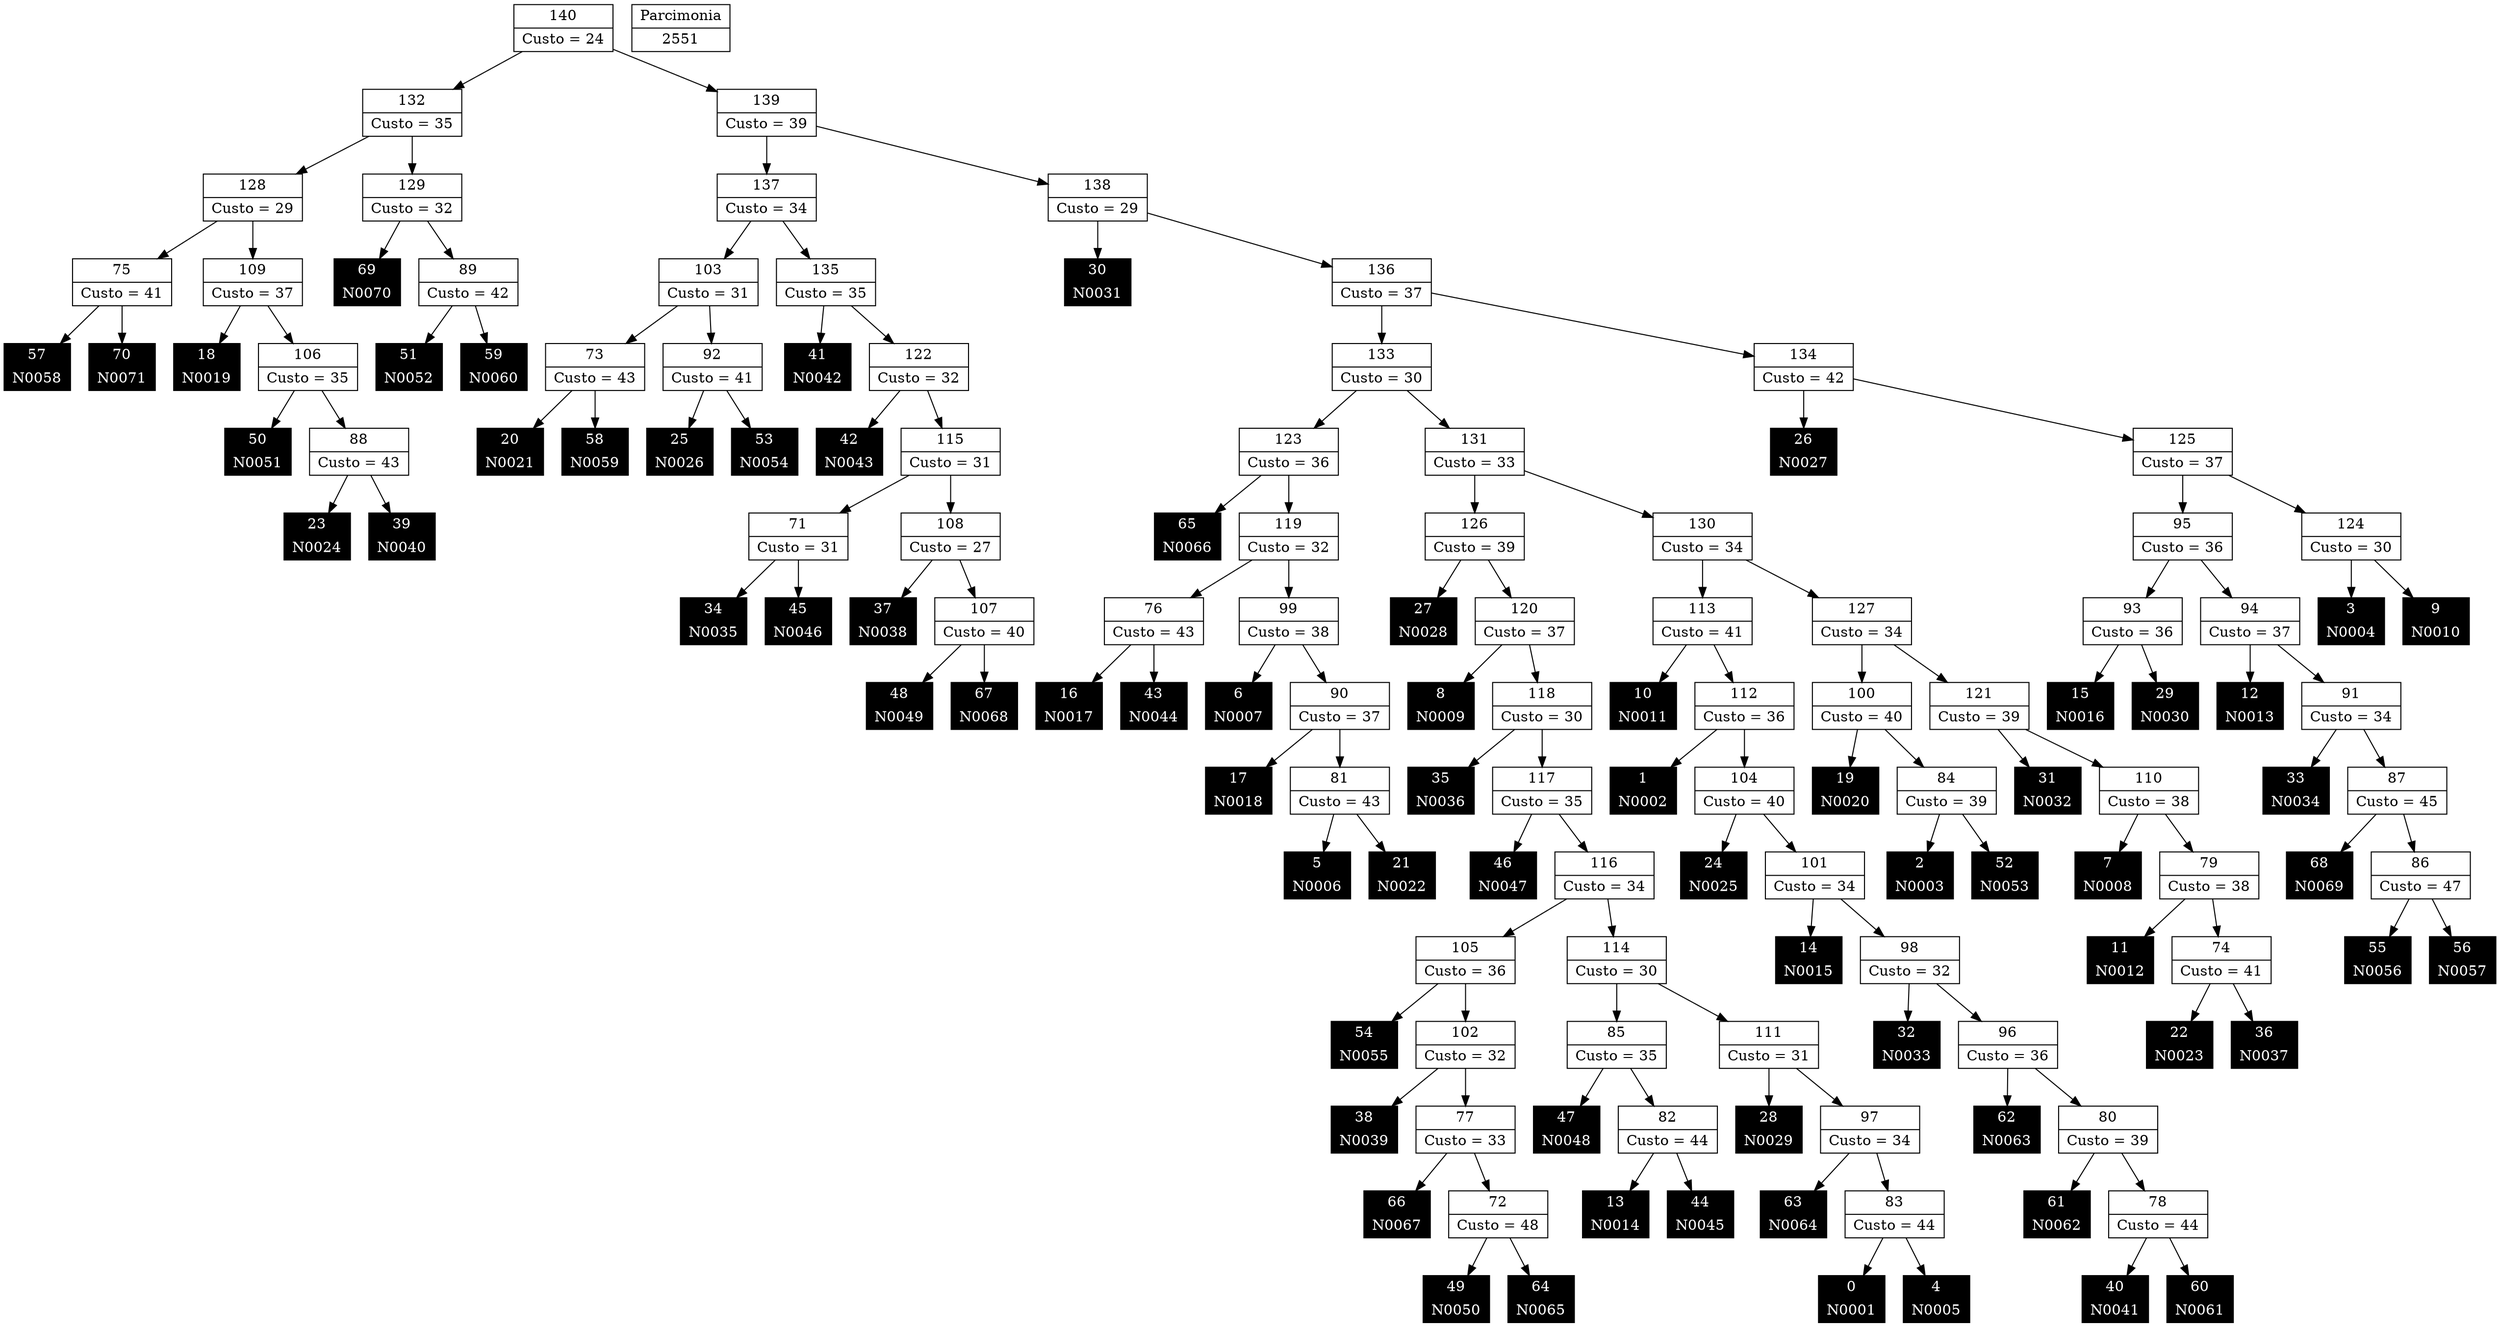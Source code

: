 Digraph G {
0 [shape="record", label="{0 | N0001}",style=filled, color=black, fontcolor=white,fontsize=14, height=0.5]
1 [shape="record", label="{1 | N0002}",style=filled, color=black, fontcolor=white,fontsize=14, height=0.5]
2 [shape="record", label="{2 | N0003}",style=filled, color=black, fontcolor=white,fontsize=14, height=0.5]
3 [shape="record", label="{3 | N0004}",style=filled, color=black, fontcolor=white,fontsize=14, height=0.5]
4 [shape="record", label="{4 | N0005}",style=filled, color=black, fontcolor=white,fontsize=14, height=0.5]
5 [shape="record", label="{5 | N0006}",style=filled, color=black, fontcolor=white,fontsize=14, height=0.5]
6 [shape="record", label="{6 | N0007}",style=filled, color=black, fontcolor=white,fontsize=14, height=0.5]
7 [shape="record", label="{7 | N0008}",style=filled, color=black, fontcolor=white,fontsize=14, height=0.5]
8 [shape="record", label="{8 | N0009}",style=filled, color=black, fontcolor=white,fontsize=14, height=0.5]
9 [shape="record", label="{9 | N0010}",style=filled, color=black, fontcolor=white,fontsize=14, height=0.5]
10 [shape="record", label="{10 | N0011}",style=filled, color=black, fontcolor=white,fontsize=14, height=0.5]
11 [shape="record", label="{11 | N0012}",style=filled, color=black, fontcolor=white,fontsize=14, height=0.5]
12 [shape="record", label="{12 | N0013}",style=filled, color=black, fontcolor=white,fontsize=14, height=0.5]
13 [shape="record", label="{13 | N0014}",style=filled, color=black, fontcolor=white,fontsize=14, height=0.5]
14 [shape="record", label="{14 | N0015}",style=filled, color=black, fontcolor=white,fontsize=14, height=0.5]
15 [shape="record", label="{15 | N0016}",style=filled, color=black, fontcolor=white,fontsize=14, height=0.5]
16 [shape="record", label="{16 | N0017}",style=filled, color=black, fontcolor=white,fontsize=14, height=0.5]
17 [shape="record", label="{17 | N0018}",style=filled, color=black, fontcolor=white,fontsize=14, height=0.5]
18 [shape="record", label="{18 | N0019}",style=filled, color=black, fontcolor=white,fontsize=14, height=0.5]
19 [shape="record", label="{19 | N0020}",style=filled, color=black, fontcolor=white,fontsize=14, height=0.5]
20 [shape="record", label="{20 | N0021}",style=filled, color=black, fontcolor=white,fontsize=14, height=0.5]
21 [shape="record", label="{21 | N0022}",style=filled, color=black, fontcolor=white,fontsize=14, height=0.5]
22 [shape="record", label="{22 | N0023}",style=filled, color=black, fontcolor=white,fontsize=14, height=0.5]
23 [shape="record", label="{23 | N0024}",style=filled, color=black, fontcolor=white,fontsize=14, height=0.5]
24 [shape="record", label="{24 | N0025}",style=filled, color=black, fontcolor=white,fontsize=14, height=0.5]
25 [shape="record", label="{25 | N0026}",style=filled, color=black, fontcolor=white,fontsize=14, height=0.5]
26 [shape="record", label="{26 | N0027}",style=filled, color=black, fontcolor=white,fontsize=14, height=0.5]
27 [shape="record", label="{27 | N0028}",style=filled, color=black, fontcolor=white,fontsize=14, height=0.5]
28 [shape="record", label="{28 | N0029}",style=filled, color=black, fontcolor=white,fontsize=14, height=0.5]
29 [shape="record", label="{29 | N0030}",style=filled, color=black, fontcolor=white,fontsize=14, height=0.5]
30 [shape="record", label="{30 | N0031}",style=filled, color=black, fontcolor=white,fontsize=14, height=0.5]
31 [shape="record", label="{31 | N0032}",style=filled, color=black, fontcolor=white,fontsize=14, height=0.5]
32 [shape="record", label="{32 | N0033}",style=filled, color=black, fontcolor=white,fontsize=14, height=0.5]
33 [shape="record", label="{33 | N0034}",style=filled, color=black, fontcolor=white,fontsize=14, height=0.5]
34 [shape="record", label="{34 | N0035}",style=filled, color=black, fontcolor=white,fontsize=14, height=0.5]
35 [shape="record", label="{35 | N0036}",style=filled, color=black, fontcolor=white,fontsize=14, height=0.5]
36 [shape="record", label="{36 | N0037}",style=filled, color=black, fontcolor=white,fontsize=14, height=0.5]
37 [shape="record", label="{37 | N0038}",style=filled, color=black, fontcolor=white,fontsize=14, height=0.5]
38 [shape="record", label="{38 | N0039}",style=filled, color=black, fontcolor=white,fontsize=14, height=0.5]
39 [shape="record", label="{39 | N0040}",style=filled, color=black, fontcolor=white,fontsize=14, height=0.5]
40 [shape="record", label="{40 | N0041}",style=filled, color=black, fontcolor=white,fontsize=14, height=0.5]
41 [shape="record", label="{41 | N0042}",style=filled, color=black, fontcolor=white,fontsize=14, height=0.5]
42 [shape="record", label="{42 | N0043}",style=filled, color=black, fontcolor=white,fontsize=14, height=0.5]
43 [shape="record", label="{43 | N0044}",style=filled, color=black, fontcolor=white,fontsize=14, height=0.5]
44 [shape="record", label="{44 | N0045}",style=filled, color=black, fontcolor=white,fontsize=14, height=0.5]
45 [shape="record", label="{45 | N0046}",style=filled, color=black, fontcolor=white,fontsize=14, height=0.5]
46 [shape="record", label="{46 | N0047}",style=filled, color=black, fontcolor=white,fontsize=14, height=0.5]
47 [shape="record", label="{47 | N0048}",style=filled, color=black, fontcolor=white,fontsize=14, height=0.5]
48 [shape="record", label="{48 | N0049}",style=filled, color=black, fontcolor=white,fontsize=14, height=0.5]
49 [shape="record", label="{49 | N0050}",style=filled, color=black, fontcolor=white,fontsize=14, height=0.5]
50 [shape="record", label="{50 | N0051}",style=filled, color=black, fontcolor=white,fontsize=14, height=0.5]
51 [shape="record", label="{51 | N0052}",style=filled, color=black, fontcolor=white,fontsize=14, height=0.5]
52 [shape="record", label="{52 | N0053}",style=filled, color=black, fontcolor=white,fontsize=14, height=0.5]
53 [shape="record", label="{53 | N0054}",style=filled, color=black, fontcolor=white,fontsize=14, height=0.5]
54 [shape="record", label="{54 | N0055}",style=filled, color=black, fontcolor=white,fontsize=14, height=0.5]
55 [shape="record", label="{55 | N0056}",style=filled, color=black, fontcolor=white,fontsize=14, height=0.5]
56 [shape="record", label="{56 | N0057}",style=filled, color=black, fontcolor=white,fontsize=14, height=0.5]
57 [shape="record", label="{57 | N0058}",style=filled, color=black, fontcolor=white,fontsize=14, height=0.5]
58 [shape="record", label="{58 | N0059}",style=filled, color=black, fontcolor=white,fontsize=14, height=0.5]
59 [shape="record", label="{59 | N0060}",style=filled, color=black, fontcolor=white,fontsize=14, height=0.5]
60 [shape="record", label="{60 | N0061}",style=filled, color=black, fontcolor=white,fontsize=14, height=0.5]
61 [shape="record", label="{61 | N0062}",style=filled, color=black, fontcolor=white,fontsize=14, height=0.5]
62 [shape="record", label="{62 | N0063}",style=filled, color=black, fontcolor=white,fontsize=14, height=0.5]
63 [shape="record", label="{63 | N0064}",style=filled, color=black, fontcolor=white,fontsize=14, height=0.5]
64 [shape="record", label="{64 | N0065}",style=filled, color=black, fontcolor=white,fontsize=14, height=0.5]
65 [shape="record", label="{65 | N0066}",style=filled, color=black, fontcolor=white,fontsize=14, height=0.5]
66 [shape="record", label="{66 | N0067}",style=filled, color=black, fontcolor=white,fontsize=14, height=0.5]
67 [shape="record", label="{67 | N0068}",style=filled, color=black, fontcolor=white,fontsize=14, height=0.5]
68 [shape="record", label="{68 | N0069}",style=filled, color=black, fontcolor=white,fontsize=14, height=0.5]
69 [shape="record", label="{69 | N0070}",style=filled, color=black, fontcolor=white,fontsize=14, height=0.5]
70 [shape="record", label="{70 | N0071}",style=filled, color=black, fontcolor=white,fontsize=14, height=0.5]
71 [shape="record", label="{71|Custo = 31}"]
72 [shape="record", label="{72|Custo = 48}"]
73 [shape="record", label="{73|Custo = 43}"]
74 [shape="record", label="{74|Custo = 41}"]
75 [shape="record", label="{75|Custo = 41}"]
76 [shape="record", label="{76|Custo = 43}"]
77 [shape="record", label="{77|Custo = 33}"]
78 [shape="record", label="{78|Custo = 44}"]
79 [shape="record", label="{79|Custo = 38}"]
80 [shape="record", label="{80|Custo = 39}"]
81 [shape="record", label="{81|Custo = 43}"]
82 [shape="record", label="{82|Custo = 44}"]
83 [shape="record", label="{83|Custo = 44}"]
84 [shape="record", label="{84|Custo = 39}"]
85 [shape="record", label="{85|Custo = 35}"]
86 [shape="record", label="{86|Custo = 47}"]
87 [shape="record", label="{87|Custo = 45}"]
88 [shape="record", label="{88|Custo = 43}"]
89 [shape="record", label="{89|Custo = 42}"]
90 [shape="record", label="{90|Custo = 37}"]
91 [shape="record", label="{91|Custo = 34}"]
92 [shape="record", label="{92|Custo = 41}"]
93 [shape="record", label="{93|Custo = 36}"]
94 [shape="record", label="{94|Custo = 37}"]
95 [shape="record", label="{95|Custo = 36}"]
96 [shape="record", label="{96|Custo = 36}"]
97 [shape="record", label="{97|Custo = 34}"]
98 [shape="record", label="{98|Custo = 32}"]
99 [shape="record", label="{99|Custo = 38}"]
100 [shape="record", label="{100|Custo = 40}"]
101 [shape="record", label="{101|Custo = 34}"]
102 [shape="record", label="{102|Custo = 32}"]
103 [shape="record", label="{103|Custo = 31}"]
104 [shape="record", label="{104|Custo = 40}"]
105 [shape="record", label="{105|Custo = 36}"]
106 [shape="record", label="{106|Custo = 35}"]
107 [shape="record", label="{107|Custo = 40}"]
108 [shape="record", label="{108|Custo = 27}"]
109 [shape="record", label="{109|Custo = 37}"]
110 [shape="record", label="{110|Custo = 38}"]
111 [shape="record", label="{111|Custo = 31}"]
112 [shape="record", label="{112|Custo = 36}"]
113 [shape="record", label="{113|Custo = 41}"]
114 [shape="record", label="{114|Custo = 30}"]
115 [shape="record", label="{115|Custo = 31}"]
116 [shape="record", label="{116|Custo = 34}"]
117 [shape="record", label="{117|Custo = 35}"]
118 [shape="record", label="{118|Custo = 30}"]
119 [shape="record", label="{119|Custo = 32}"]
120 [shape="record", label="{120|Custo = 37}"]
121 [shape="record", label="{121|Custo = 39}"]
122 [shape="record", label="{122|Custo = 32}"]
123 [shape="record", label="{123|Custo = 36}"]
124 [shape="record", label="{124|Custo = 30}"]
125 [shape="record", label="{125|Custo = 37}"]
126 [shape="record", label="{126|Custo = 39}"]
127 [shape="record", label="{127|Custo = 34}"]
128 [shape="record", label="{128|Custo = 29}"]
129 [shape="record", label="{129|Custo = 32}"]
130 [shape="record", label="{130|Custo = 34}"]
131 [shape="record", label="{131|Custo = 33}"]
132 [shape="record", label="{132|Custo = 35}"]
133 [shape="record", label="{133|Custo = 30}"]
134 [shape="record", label="{134|Custo = 42}"]
135 [shape="record", label="{135|Custo = 35}"]
136 [shape="record", label="{136|Custo = 37}"]
137 [shape="record", label="{137|Custo = 34}"]
138 [shape="record", label="{138|Custo = 29}"]
139 [shape="record", label="{139|Custo = 39}"]
140 [shape="record", label="{140|Custo = 24}"]

71->45
71->34
72->64
72->49
73->58
73->20
74->36
74->22
75->70
75->57
76->43
76->16
77->72
77->66
78->60
78->40
79->74
79->11
80->78
80->61
81->21
81->5
82->44
82->13
83->4
83->0
84->52
84->2
85->82
85->47
86->56
86->55
87->86
87->68
88->39
88->23
89->59
89->51
90->81
90->17
91->87
91->33
92->53
92->25
93->29
93->15
94->91
94->12
95->94
95->93
96->80
96->62
97->83
97->63
98->96
98->32
99->90
99->6
100->84
100->19
101->98
101->14
102->77
102->38
103->92
103->73
104->101
104->24
105->102
105->54
106->88
106->50
107->67
107->48
108->107
108->37
109->106
109->18
110->79
110->7
111->97
111->28
112->104
112->1
113->112
113->10
114->111
114->85
115->108
115->71
116->114
116->105
117->116
117->46
118->117
118->35
119->99
119->76
120->118
120->8
121->110
121->31
122->115
122->42
123->119
123->65
124->9
124->3
125->124
125->95
126->120
126->27
127->121
127->100
128->109
128->75
129->89
129->69
130->127
130->113
131->130
131->126
132->129
132->128
133->131
133->123
134->125
134->26
135->122
135->41
136->134
136->133
137->135
137->103
138->136
138->30
139->138
139->137
140->139
140->132

2551 [shape="record", label="{Parcimonia|2551}"]
}